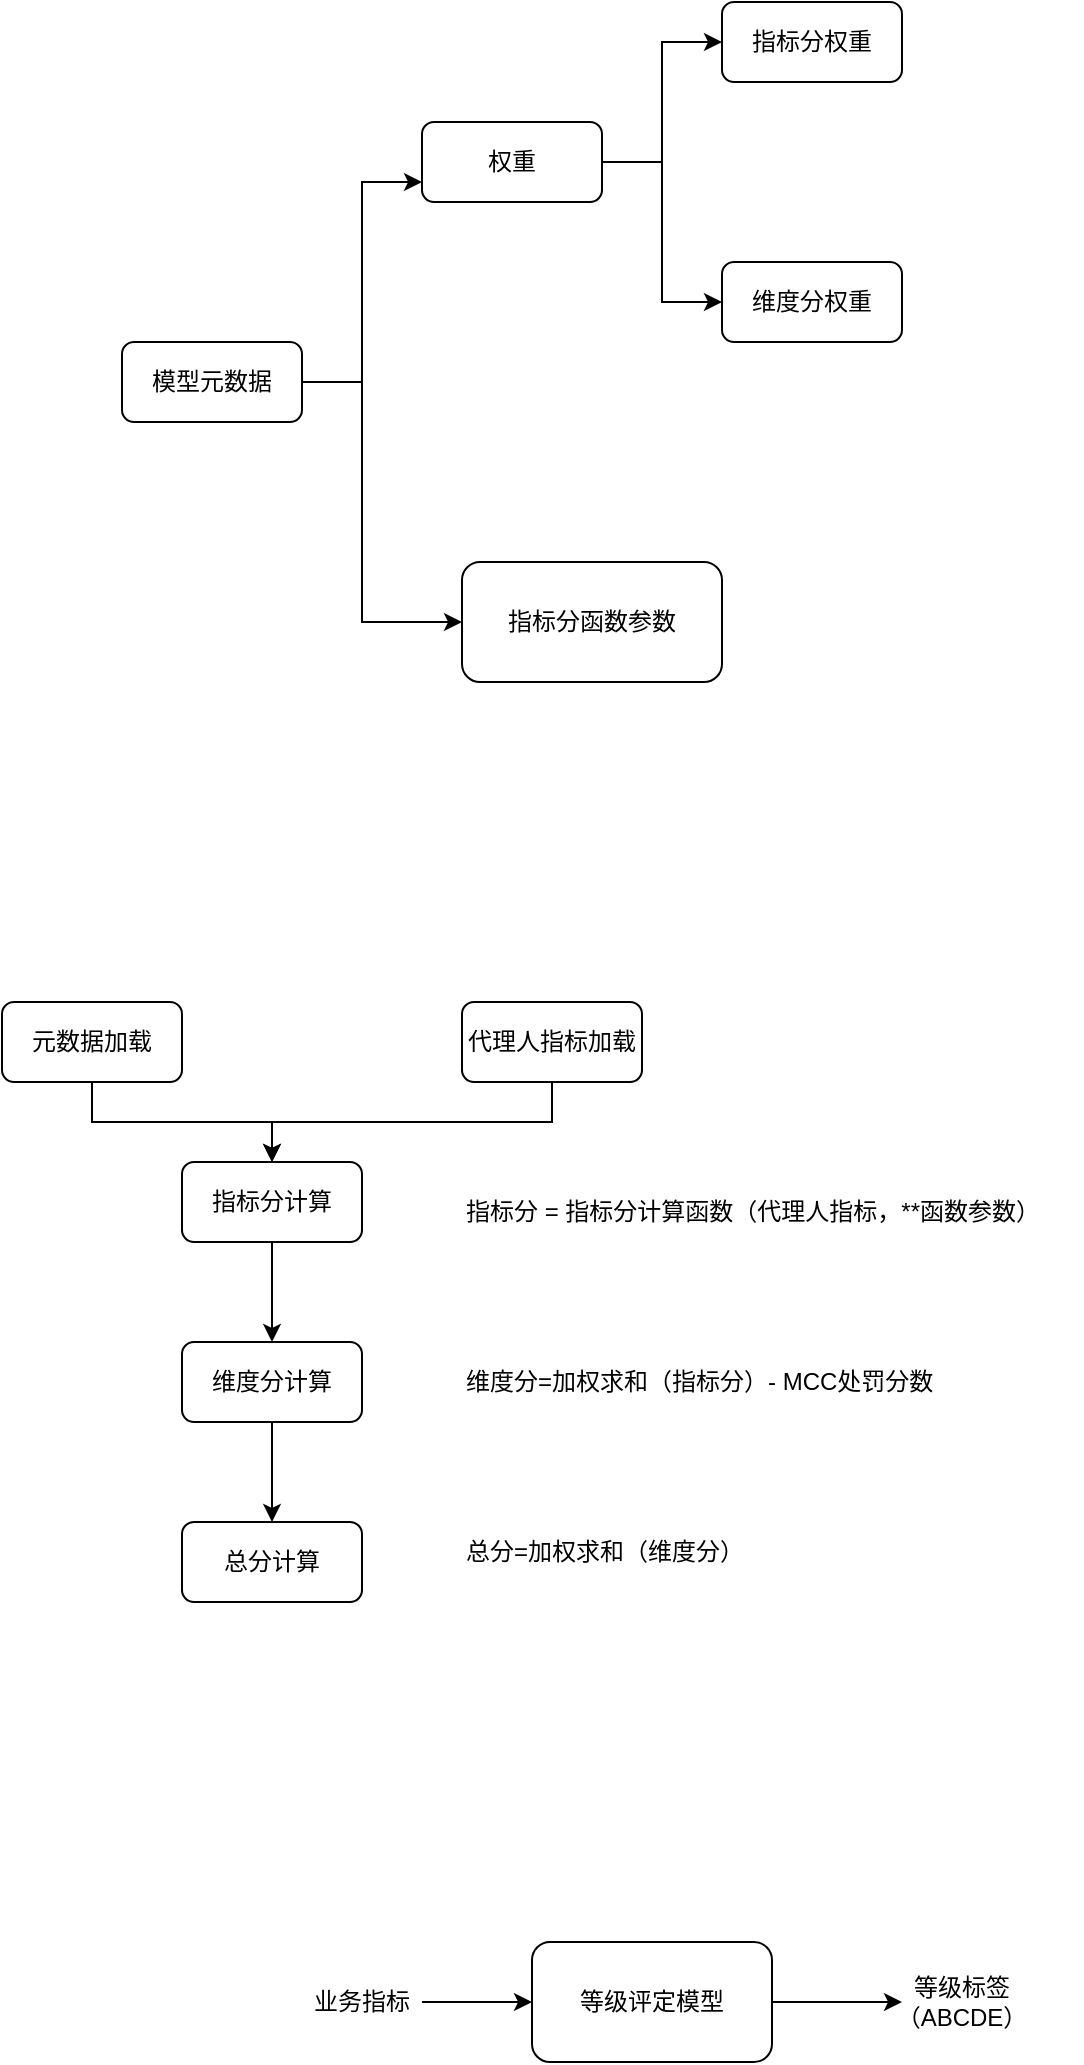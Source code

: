 <mxfile version="23.1.1" type="github">
  <diagram name="Page-1" id="bNVulBxxZe2AlK8mu-bY">
    <mxGraphModel dx="2074" dy="2246" grid="1" gridSize="10" guides="1" tooltips="1" connect="1" arrows="1" fold="1" page="1" pageScale="1" pageWidth="850" pageHeight="1100" math="0" shadow="0">
      <root>
        <mxCell id="0" />
        <mxCell id="1" parent="0" />
        <mxCell id="Zc-qCcweq486cSwZ62Qk-5" style="edgeStyle=orthogonalEdgeStyle;rounded=0;orthogonalLoop=1;jettySize=auto;html=1;" edge="1" parent="1" source="Zc-qCcweq486cSwZ62Qk-1" target="Zc-qCcweq486cSwZ62Qk-2">
          <mxGeometry relative="1" as="geometry" />
        </mxCell>
        <mxCell id="Zc-qCcweq486cSwZ62Qk-1" value="元数据加载" style="rounded=1;whiteSpace=wrap;html=1;" vertex="1" parent="1">
          <mxGeometry x="50" y="420" width="90" height="40" as="geometry" />
        </mxCell>
        <mxCell id="Zc-qCcweq486cSwZ62Qk-6" style="edgeStyle=orthogonalEdgeStyle;rounded=0;orthogonalLoop=1;jettySize=auto;html=1;" edge="1" parent="1" source="Zc-qCcweq486cSwZ62Qk-2" target="Zc-qCcweq486cSwZ62Qk-3">
          <mxGeometry relative="1" as="geometry" />
        </mxCell>
        <mxCell id="Zc-qCcweq486cSwZ62Qk-2" value="指标分计算" style="rounded=1;whiteSpace=wrap;html=1;" vertex="1" parent="1">
          <mxGeometry x="140" y="500" width="90" height="40" as="geometry" />
        </mxCell>
        <mxCell id="Zc-qCcweq486cSwZ62Qk-7" style="edgeStyle=orthogonalEdgeStyle;rounded=0;orthogonalLoop=1;jettySize=auto;html=1;entryX=0.5;entryY=0;entryDx=0;entryDy=0;" edge="1" parent="1" source="Zc-qCcweq486cSwZ62Qk-3" target="Zc-qCcweq486cSwZ62Qk-4">
          <mxGeometry relative="1" as="geometry" />
        </mxCell>
        <mxCell id="Zc-qCcweq486cSwZ62Qk-3" value="维度分计算" style="rounded=1;whiteSpace=wrap;html=1;" vertex="1" parent="1">
          <mxGeometry x="140" y="590" width="90" height="40" as="geometry" />
        </mxCell>
        <mxCell id="Zc-qCcweq486cSwZ62Qk-4" value="总分计算" style="rounded=1;whiteSpace=wrap;html=1;" vertex="1" parent="1">
          <mxGeometry x="140" y="680" width="90" height="40" as="geometry" />
        </mxCell>
        <mxCell id="Zc-qCcweq486cSwZ62Qk-11" style="edgeStyle=orthogonalEdgeStyle;rounded=0;orthogonalLoop=1;jettySize=auto;html=1;entryX=0;entryY=0.75;entryDx=0;entryDy=0;" edge="1" parent="1" source="Zc-qCcweq486cSwZ62Qk-8" target="Zc-qCcweq486cSwZ62Qk-9">
          <mxGeometry relative="1" as="geometry" />
        </mxCell>
        <mxCell id="Zc-qCcweq486cSwZ62Qk-12" style="edgeStyle=orthogonalEdgeStyle;rounded=0;orthogonalLoop=1;jettySize=auto;html=1;" edge="1" parent="1" source="Zc-qCcweq486cSwZ62Qk-8" target="Zc-qCcweq486cSwZ62Qk-10">
          <mxGeometry relative="1" as="geometry">
            <Array as="points">
              <mxPoint x="230" y="110" />
              <mxPoint x="230" y="230" />
            </Array>
          </mxGeometry>
        </mxCell>
        <mxCell id="Zc-qCcweq486cSwZ62Qk-8" value="模型元数据" style="rounded=1;whiteSpace=wrap;html=1;" vertex="1" parent="1">
          <mxGeometry x="110" y="90" width="90" height="40" as="geometry" />
        </mxCell>
        <mxCell id="Zc-qCcweq486cSwZ62Qk-16" style="edgeStyle=orthogonalEdgeStyle;rounded=0;orthogonalLoop=1;jettySize=auto;html=1;entryX=0;entryY=0.5;entryDx=0;entryDy=0;" edge="1" parent="1" source="Zc-qCcweq486cSwZ62Qk-9" target="Zc-qCcweq486cSwZ62Qk-13">
          <mxGeometry relative="1" as="geometry" />
        </mxCell>
        <mxCell id="Zc-qCcweq486cSwZ62Qk-17" style="edgeStyle=orthogonalEdgeStyle;rounded=0;orthogonalLoop=1;jettySize=auto;html=1;entryX=0;entryY=0.5;entryDx=0;entryDy=0;" edge="1" parent="1" source="Zc-qCcweq486cSwZ62Qk-9" target="Zc-qCcweq486cSwZ62Qk-14">
          <mxGeometry relative="1" as="geometry" />
        </mxCell>
        <mxCell id="Zc-qCcweq486cSwZ62Qk-9" value="权重" style="rounded=1;whiteSpace=wrap;html=1;" vertex="1" parent="1">
          <mxGeometry x="260" y="-20" width="90" height="40" as="geometry" />
        </mxCell>
        <mxCell id="Zc-qCcweq486cSwZ62Qk-10" value="指标分函数参数" style="rounded=1;whiteSpace=wrap;html=1;" vertex="1" parent="1">
          <mxGeometry x="280" y="200" width="130" height="60" as="geometry" />
        </mxCell>
        <mxCell id="Zc-qCcweq486cSwZ62Qk-13" value="指标分权重" style="rounded=1;whiteSpace=wrap;html=1;" vertex="1" parent="1">
          <mxGeometry x="410" y="-80" width="90" height="40" as="geometry" />
        </mxCell>
        <mxCell id="Zc-qCcweq486cSwZ62Qk-14" value="维度分权重" style="rounded=1;whiteSpace=wrap;html=1;" vertex="1" parent="1">
          <mxGeometry x="410" y="50" width="90" height="40" as="geometry" />
        </mxCell>
        <mxCell id="Zc-qCcweq486cSwZ62Qk-22" style="edgeStyle=orthogonalEdgeStyle;rounded=0;orthogonalLoop=1;jettySize=auto;html=1;entryX=0.5;entryY=0;entryDx=0;entryDy=0;" edge="1" parent="1" source="Zc-qCcweq486cSwZ62Qk-21" target="Zc-qCcweq486cSwZ62Qk-2">
          <mxGeometry relative="1" as="geometry">
            <Array as="points">
              <mxPoint x="325" y="480" />
              <mxPoint x="185" y="480" />
            </Array>
          </mxGeometry>
        </mxCell>
        <mxCell id="Zc-qCcweq486cSwZ62Qk-21" value="代理人指标加载" style="rounded=1;whiteSpace=wrap;html=1;" vertex="1" parent="1">
          <mxGeometry x="280" y="420" width="90" height="40" as="geometry" />
        </mxCell>
        <mxCell id="Zc-qCcweq486cSwZ62Qk-23" value="指标分 = 指标分计算函数（代理人指标，**函数参数）" style="text;html=1;strokeColor=none;fillColor=none;align=left;verticalAlign=middle;whiteSpace=wrap;rounded=0;" vertex="1" parent="1">
          <mxGeometry x="280" y="510" width="310" height="30" as="geometry" />
        </mxCell>
        <mxCell id="Zc-qCcweq486cSwZ62Qk-24" value="维度分=加权求和（指标分）- MCC处罚分数" style="text;html=1;strokeColor=none;fillColor=none;align=left;verticalAlign=middle;whiteSpace=wrap;rounded=0;" vertex="1" parent="1">
          <mxGeometry x="280" y="595" width="240" height="30" as="geometry" />
        </mxCell>
        <mxCell id="Zc-qCcweq486cSwZ62Qk-25" value="总分=加权求和（维度分）" style="text;html=1;strokeColor=none;fillColor=none;align=left;verticalAlign=middle;whiteSpace=wrap;rounded=0;" vertex="1" parent="1">
          <mxGeometry x="280" y="680" width="190" height="30" as="geometry" />
        </mxCell>
        <mxCell id="Zc-qCcweq486cSwZ62Qk-30" style="edgeStyle=orthogonalEdgeStyle;rounded=0;orthogonalLoop=1;jettySize=auto;html=1;" edge="1" parent="1" source="Zc-qCcweq486cSwZ62Qk-26" target="Zc-qCcweq486cSwZ62Qk-28">
          <mxGeometry relative="1" as="geometry" />
        </mxCell>
        <mxCell id="Zc-qCcweq486cSwZ62Qk-26" value="等级评定模型" style="rounded=1;whiteSpace=wrap;html=1;" vertex="1" parent="1">
          <mxGeometry x="315" y="890" width="120" height="60" as="geometry" />
        </mxCell>
        <mxCell id="Zc-qCcweq486cSwZ62Qk-29" style="edgeStyle=orthogonalEdgeStyle;rounded=0;orthogonalLoop=1;jettySize=auto;html=1;" edge="1" parent="1" source="Zc-qCcweq486cSwZ62Qk-27" target="Zc-qCcweq486cSwZ62Qk-26">
          <mxGeometry relative="1" as="geometry" />
        </mxCell>
        <mxCell id="Zc-qCcweq486cSwZ62Qk-27" value="业务指标" style="text;html=1;strokeColor=none;fillColor=none;align=center;verticalAlign=middle;whiteSpace=wrap;rounded=0;" vertex="1" parent="1">
          <mxGeometry x="200" y="905" width="60" height="30" as="geometry" />
        </mxCell>
        <mxCell id="Zc-qCcweq486cSwZ62Qk-28" value="等级标签（ABCDE）" style="text;html=1;strokeColor=none;fillColor=none;align=center;verticalAlign=middle;whiteSpace=wrap;rounded=0;" vertex="1" parent="1">
          <mxGeometry x="500" y="905" width="60" height="30" as="geometry" />
        </mxCell>
      </root>
    </mxGraphModel>
  </diagram>
</mxfile>
